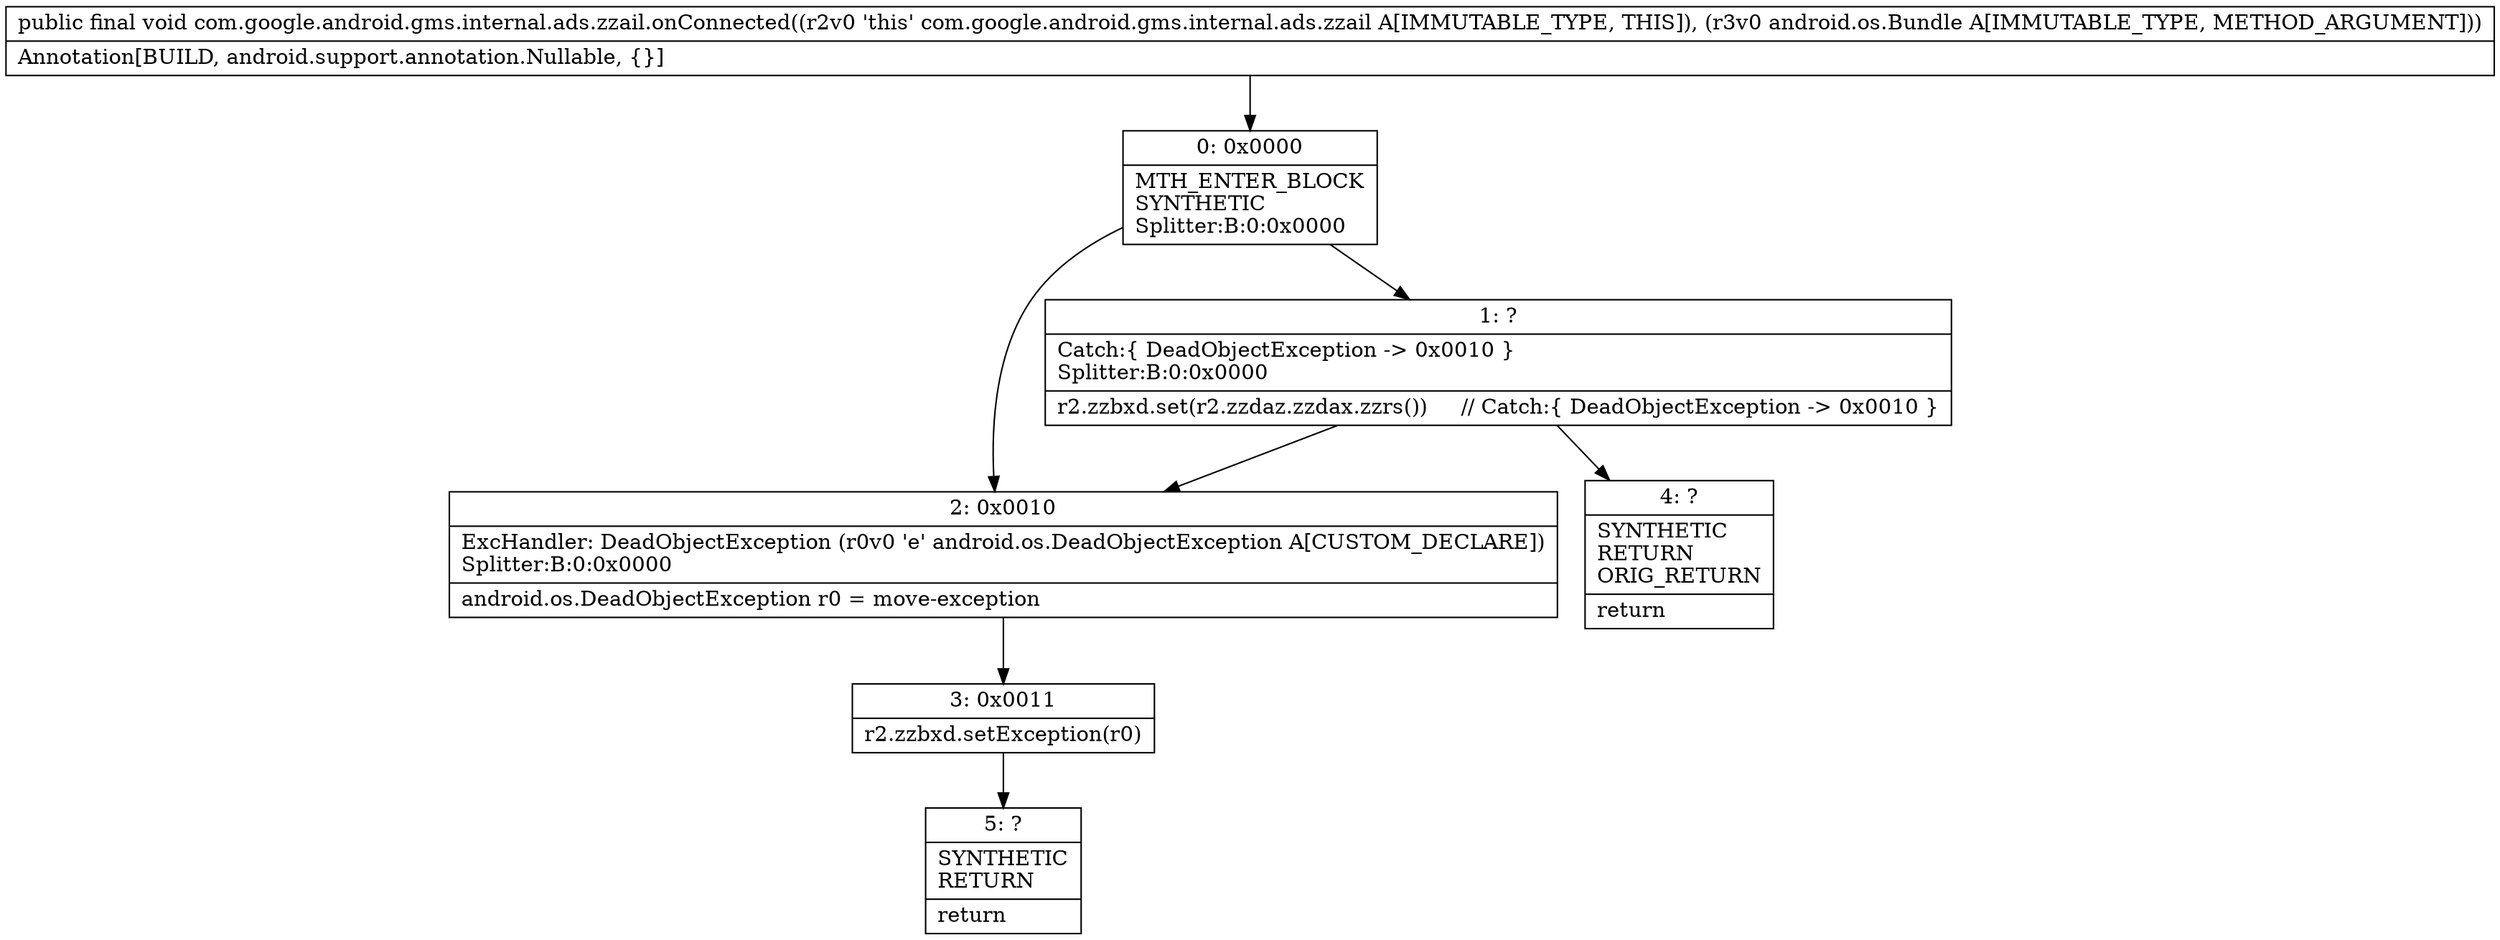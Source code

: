 digraph "CFG forcom.google.android.gms.internal.ads.zzail.onConnected(Landroid\/os\/Bundle;)V" {
Node_0 [shape=record,label="{0\:\ 0x0000|MTH_ENTER_BLOCK\lSYNTHETIC\lSplitter:B:0:0x0000\l}"];
Node_1 [shape=record,label="{1\:\ ?|Catch:\{ DeadObjectException \-\> 0x0010 \}\lSplitter:B:0:0x0000\l|r2.zzbxd.set(r2.zzdaz.zzdax.zzrs())     \/\/ Catch:\{ DeadObjectException \-\> 0x0010 \}\l}"];
Node_2 [shape=record,label="{2\:\ 0x0010|ExcHandler: DeadObjectException (r0v0 'e' android.os.DeadObjectException A[CUSTOM_DECLARE])\lSplitter:B:0:0x0000\l|android.os.DeadObjectException r0 = move\-exception\l}"];
Node_3 [shape=record,label="{3\:\ 0x0011|r2.zzbxd.setException(r0)\l}"];
Node_4 [shape=record,label="{4\:\ ?|SYNTHETIC\lRETURN\lORIG_RETURN\l|return\l}"];
Node_5 [shape=record,label="{5\:\ ?|SYNTHETIC\lRETURN\l|return\l}"];
MethodNode[shape=record,label="{public final void com.google.android.gms.internal.ads.zzail.onConnected((r2v0 'this' com.google.android.gms.internal.ads.zzail A[IMMUTABLE_TYPE, THIS]), (r3v0 android.os.Bundle A[IMMUTABLE_TYPE, METHOD_ARGUMENT]))  | Annotation[BUILD, android.support.annotation.Nullable, \{\}]\l}"];
MethodNode -> Node_0;
Node_0 -> Node_1;
Node_0 -> Node_2;
Node_1 -> Node_2;
Node_1 -> Node_4;
Node_2 -> Node_3;
Node_3 -> Node_5;
}


